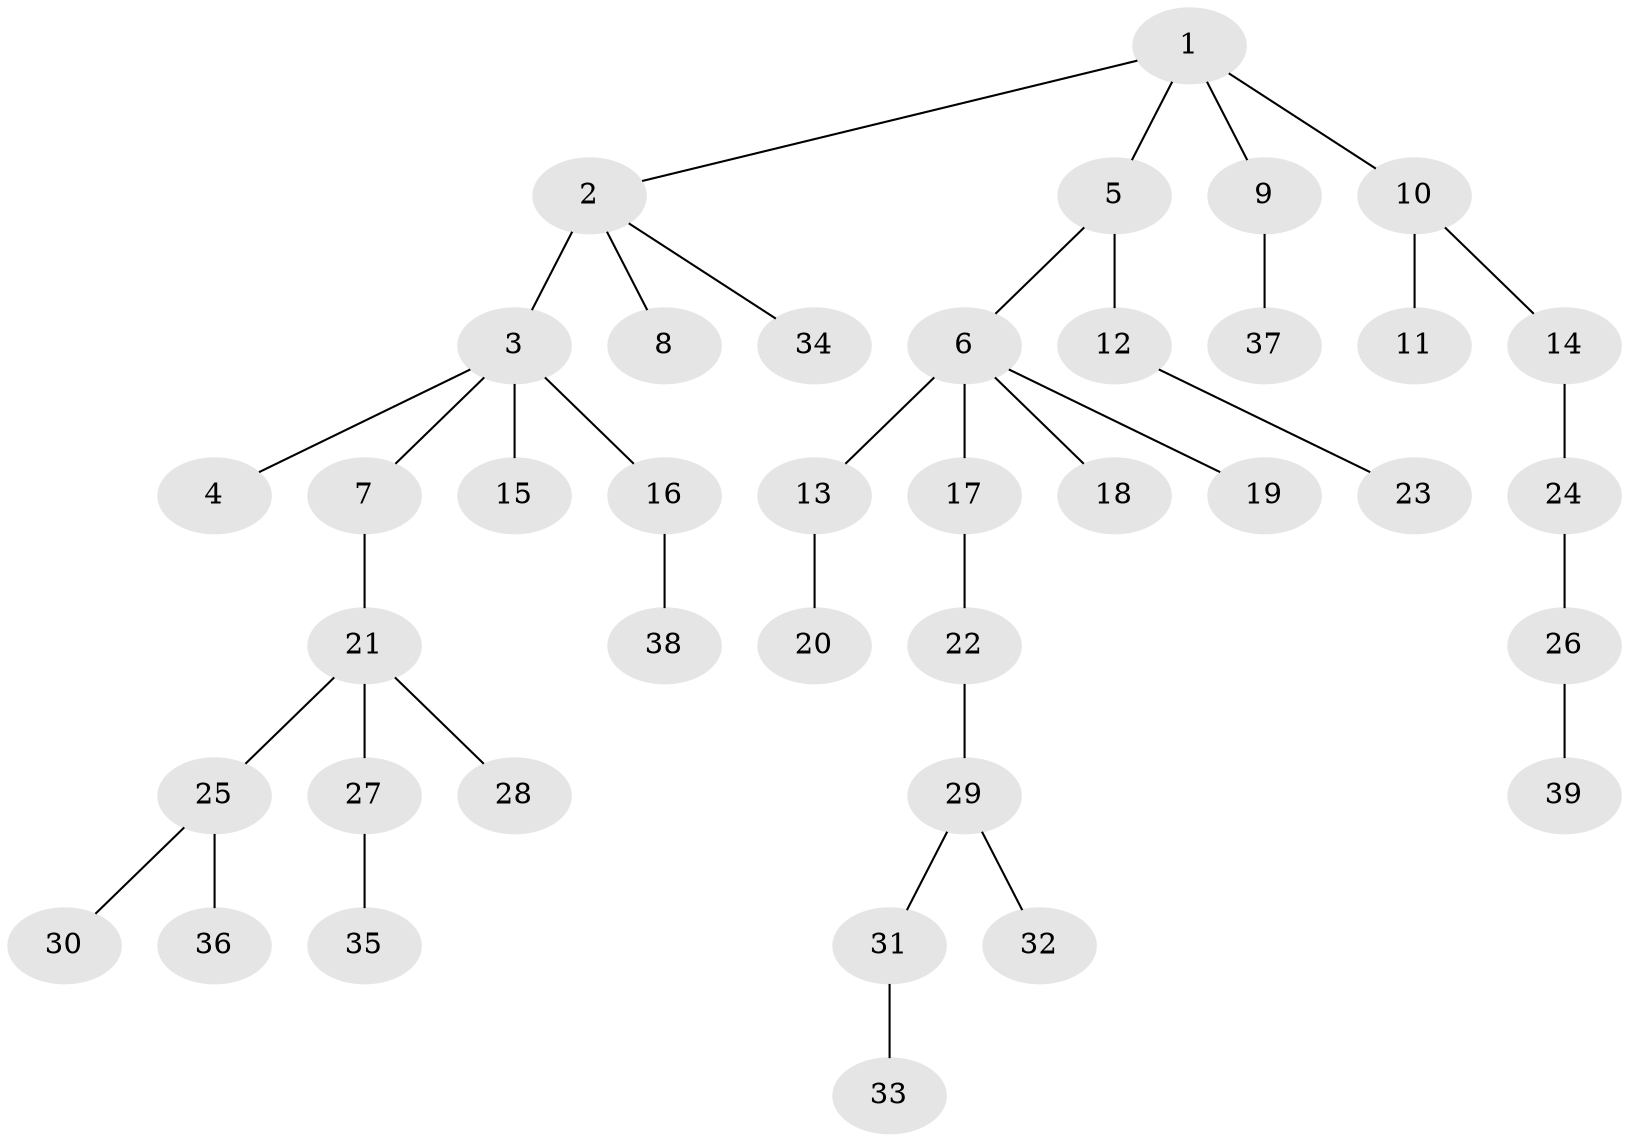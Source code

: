 // original degree distribution, {6: 0.0234375, 4: 0.0546875, 8: 0.0078125, 2: 0.2578125, 5: 0.015625, 3: 0.140625, 1: 0.4921875, 7: 0.0078125}
// Generated by graph-tools (version 1.1) at 2025/52/03/04/25 22:52:00]
// undirected, 39 vertices, 38 edges
graph export_dot {
  node [color=gray90,style=filled];
  1;
  2;
  3;
  4;
  5;
  6;
  7;
  8;
  9;
  10;
  11;
  12;
  13;
  14;
  15;
  16;
  17;
  18;
  19;
  20;
  21;
  22;
  23;
  24;
  25;
  26;
  27;
  28;
  29;
  30;
  31;
  32;
  33;
  34;
  35;
  36;
  37;
  38;
  39;
  1 -- 2 [weight=1.0];
  1 -- 5 [weight=1.0];
  1 -- 9 [weight=1.0];
  1 -- 10 [weight=1.0];
  2 -- 3 [weight=3.0];
  2 -- 8 [weight=1.0];
  2 -- 34 [weight=1.0];
  3 -- 4 [weight=1.0];
  3 -- 7 [weight=1.0];
  3 -- 15 [weight=1.0];
  3 -- 16 [weight=1.0];
  5 -- 6 [weight=1.0];
  5 -- 12 [weight=1.0];
  6 -- 13 [weight=1.0];
  6 -- 17 [weight=2.0];
  6 -- 18 [weight=1.0];
  6 -- 19 [weight=1.0];
  7 -- 21 [weight=1.0];
  9 -- 37 [weight=1.0];
  10 -- 11 [weight=1.0];
  10 -- 14 [weight=1.0];
  12 -- 23 [weight=1.0];
  13 -- 20 [weight=5.0];
  14 -- 24 [weight=1.0];
  16 -- 38 [weight=1.0];
  17 -- 22 [weight=1.0];
  21 -- 25 [weight=1.0];
  21 -- 27 [weight=1.0];
  21 -- 28 [weight=1.0];
  22 -- 29 [weight=1.0];
  24 -- 26 [weight=1.0];
  25 -- 30 [weight=1.0];
  25 -- 36 [weight=1.0];
  26 -- 39 [weight=1.0];
  27 -- 35 [weight=2.0];
  29 -- 31 [weight=1.0];
  29 -- 32 [weight=1.0];
  31 -- 33 [weight=2.0];
}
